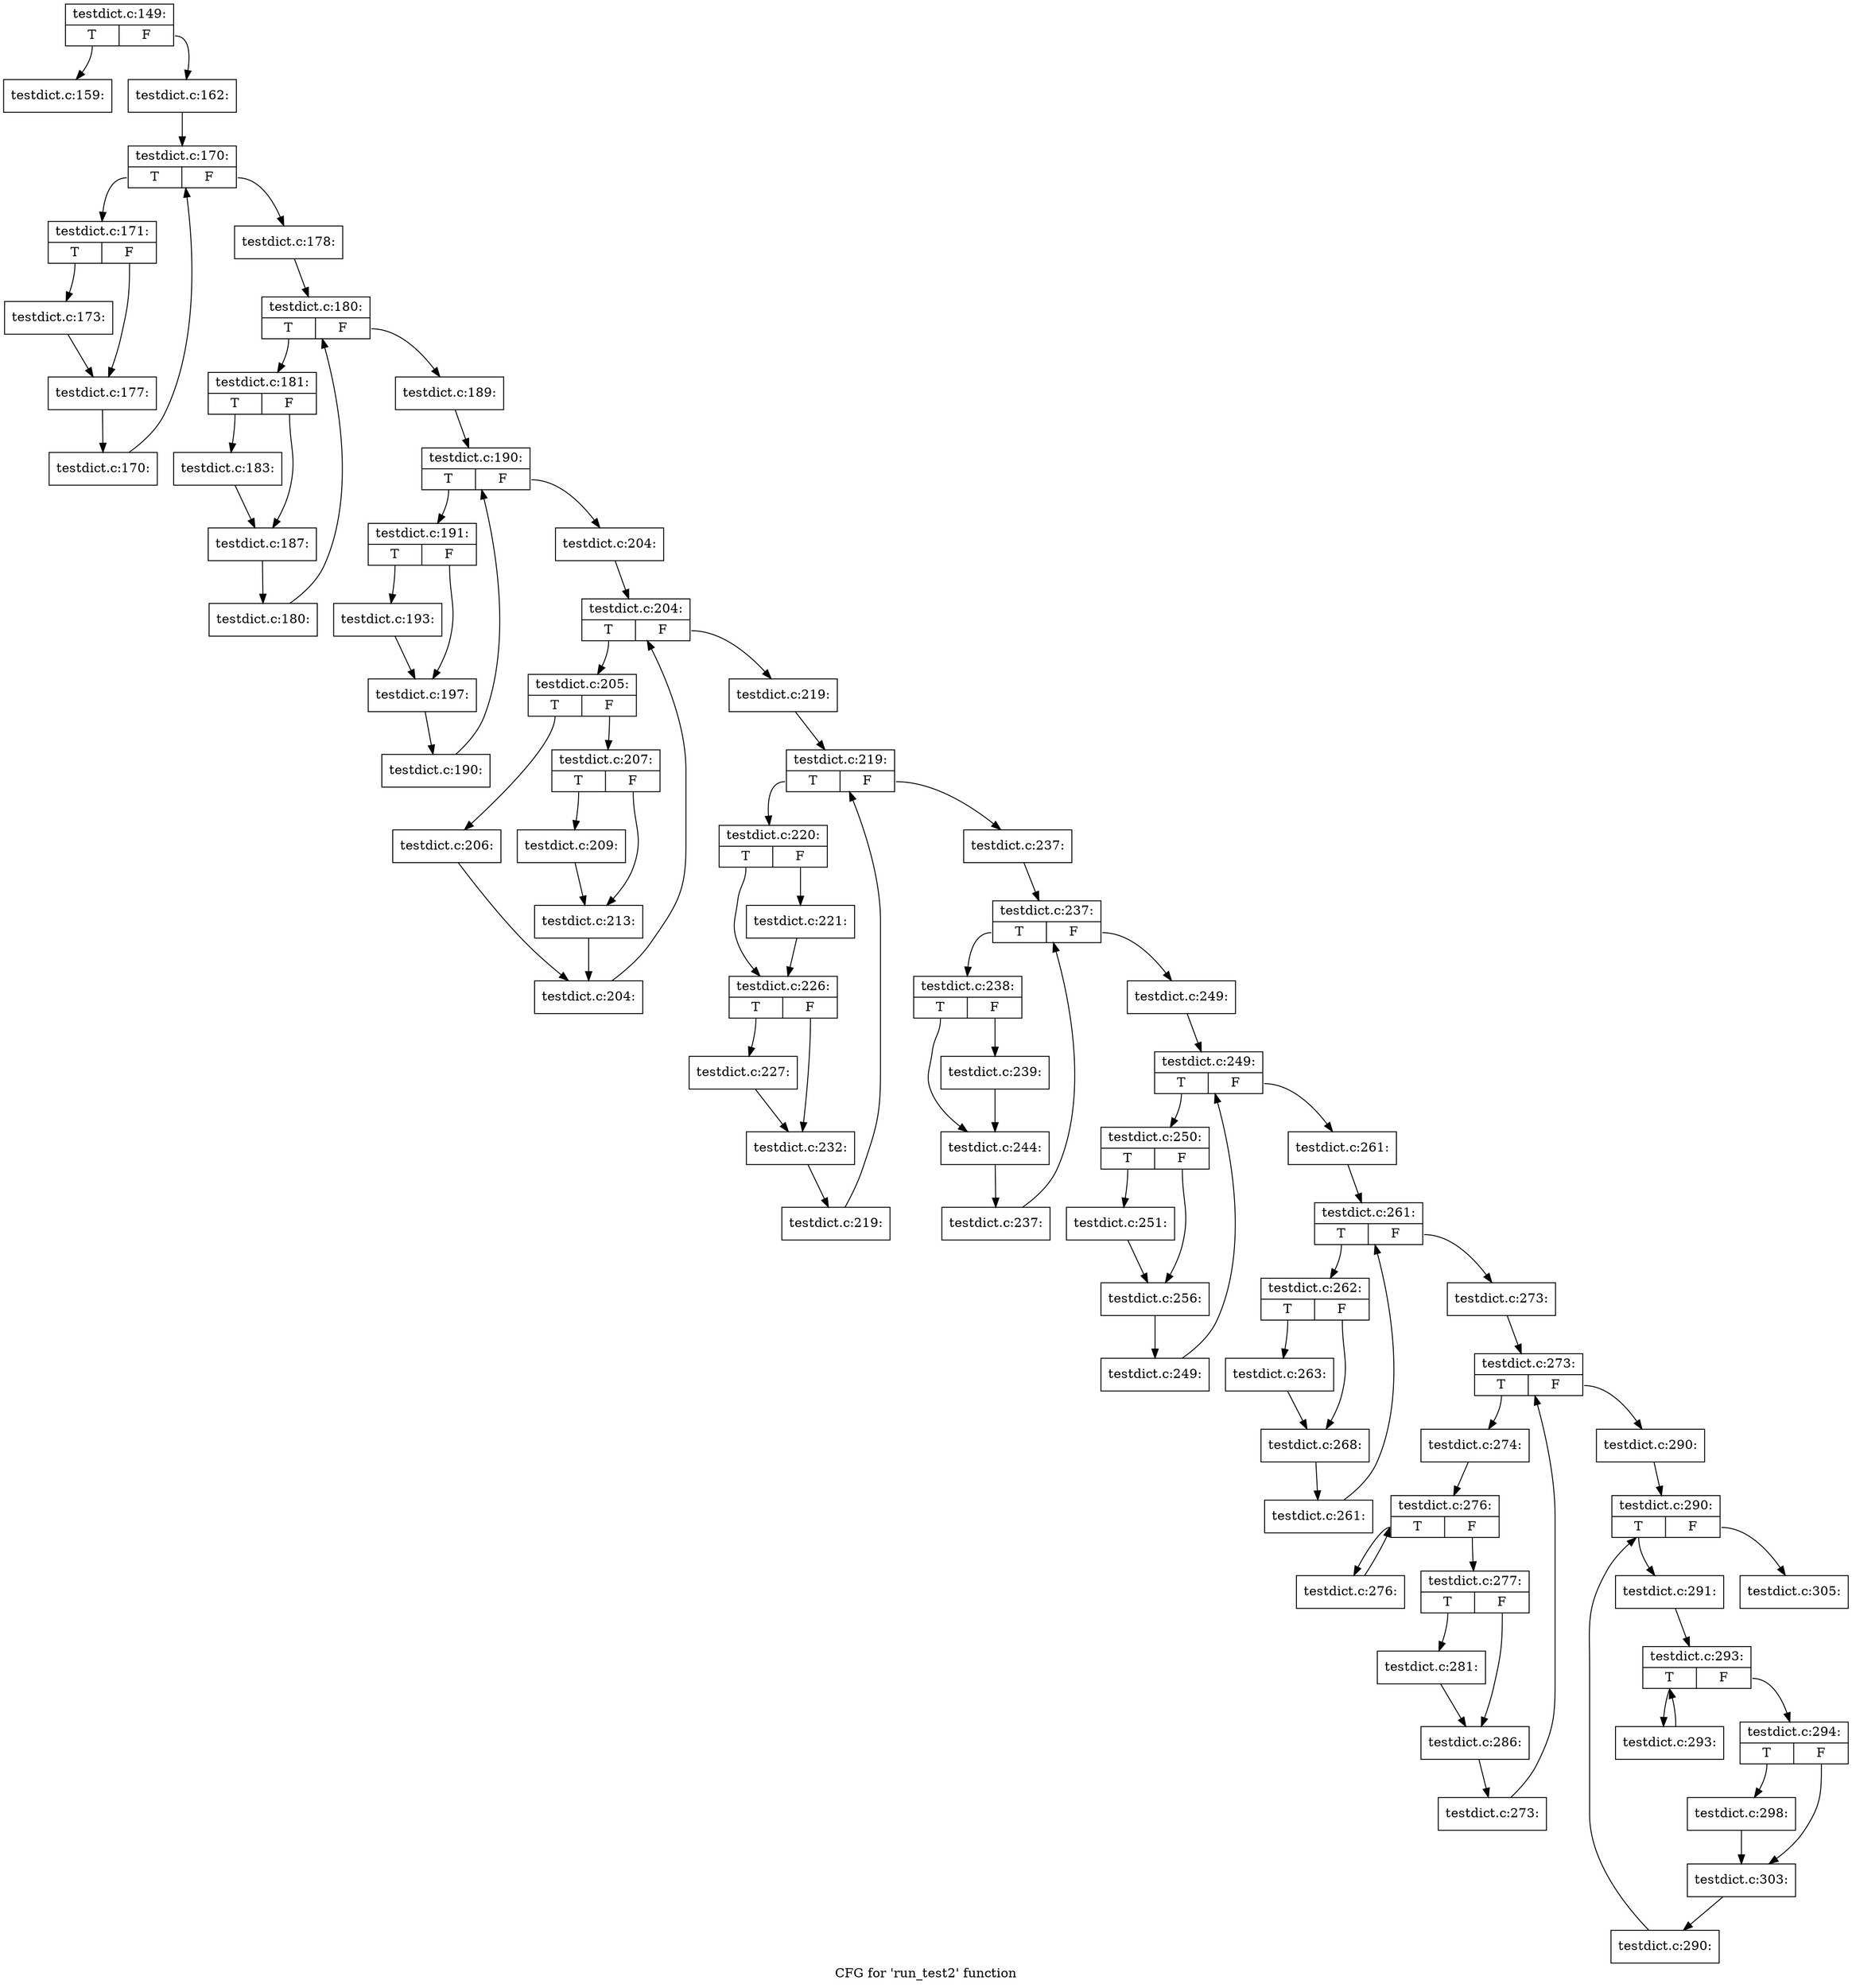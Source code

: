digraph "CFG for 'run_test2' function" {
	label="CFG for 'run_test2' function";

	Node0x48ae3e0 [shape=record,label="{testdict.c:149:|{<s0>T|<s1>F}}"];
	Node0x48ae3e0:s0 -> Node0x4a6ac40;
	Node0x48ae3e0:s1 -> Node0x4a6afd0;
	Node0x4a6ac40 [shape=record,label="{testdict.c:159:}"];
	Node0x4a6afd0 [shape=record,label="{testdict.c:162:}"];
	Node0x4a6afd0 -> Node0x4a6b8a0;
	Node0x4a6b8a0 [shape=record,label="{testdict.c:170:|{<s0>T|<s1>F}}"];
	Node0x4a6b8a0:s0 -> Node0x4a6bb00;
	Node0x4a6b8a0:s1 -> Node0x4a6b4c0;
	Node0x4a6bb00 [shape=record,label="{testdict.c:171:|{<s0>T|<s1>F}}"];
	Node0x4a6bb00:s0 -> Node0x4a6c350;
	Node0x4a6bb00:s1 -> Node0x4a6c3a0;
	Node0x4a6c350 [shape=record,label="{testdict.c:173:}"];
	Node0x4a6c350 -> Node0x4a6c3a0;
	Node0x4a6c3a0 [shape=record,label="{testdict.c:177:}"];
	Node0x4a6c3a0 -> Node0x4a6bab0;
	Node0x4a6bab0 [shape=record,label="{testdict.c:170:}"];
	Node0x4a6bab0 -> Node0x4a6b8a0;
	Node0x4a6b4c0 [shape=record,label="{testdict.c:178:}"];
	Node0x4a6b4c0 -> Node0x4a6d550;
	Node0x4a6d550 [shape=record,label="{testdict.c:180:|{<s0>T|<s1>F}}"];
	Node0x4a6d550:s0 -> Node0x4a6d7b0;
	Node0x4a6d550:s1 -> Node0x4a6d3f0;
	Node0x4a6d7b0 [shape=record,label="{testdict.c:181:|{<s0>T|<s1>F}}"];
	Node0x4a6d7b0:s0 -> Node0x4a6e280;
	Node0x4a6d7b0:s1 -> Node0x4a6e2d0;
	Node0x4a6e280 [shape=record,label="{testdict.c:183:}"];
	Node0x4a6e280 -> Node0x4a6e2d0;
	Node0x4a6e2d0 [shape=record,label="{testdict.c:187:}"];
	Node0x4a6e2d0 -> Node0x4a6d760;
	Node0x4a6d760 [shape=record,label="{testdict.c:180:}"];
	Node0x4a6d760 -> Node0x4a6d550;
	Node0x4a6d3f0 [shape=record,label="{testdict.c:189:}"];
	Node0x4a6d3f0 -> Node0x4a6f670;
	Node0x4a6f670 [shape=record,label="{testdict.c:190:|{<s0>T|<s1>F}}"];
	Node0x4a6f670:s0 -> Node0x4a51f10;
	Node0x4a6f670:s1 -> Node0x4a6f510;
	Node0x4a51f10 [shape=record,label="{testdict.c:191:|{<s0>T|<s1>F}}"];
	Node0x4a51f10:s0 -> Node0x4a70760;
	Node0x4a51f10:s1 -> Node0x4a707b0;
	Node0x4a70760 [shape=record,label="{testdict.c:193:}"];
	Node0x4a70760 -> Node0x4a707b0;
	Node0x4a707b0 [shape=record,label="{testdict.c:197:}"];
	Node0x4a707b0 -> Node0x4a51ec0;
	Node0x4a51ec0 [shape=record,label="{testdict.c:190:}"];
	Node0x4a51ec0 -> Node0x4a6f670;
	Node0x4a6f510 [shape=record,label="{testdict.c:204:}"];
	Node0x4a6f510 -> Node0x4a71a60;
	Node0x4a71a60 [shape=record,label="{testdict.c:204:|{<s0>T|<s1>F}}"];
	Node0x4a71a60:s0 -> Node0x4a71d40;
	Node0x4a71a60:s1 -> Node0x4a718c0;
	Node0x4a71d40 [shape=record,label="{testdict.c:205:|{<s0>T|<s1>F}}"];
	Node0x4a71d40:s0 -> Node0x4a72080;
	Node0x4a71d40:s1 -> Node0x4a720d0;
	Node0x4a72080 [shape=record,label="{testdict.c:206:}"];
	Node0x4a72080 -> Node0x4a71cb0;
	Node0x4a720d0 [shape=record,label="{testdict.c:207:|{<s0>T|<s1>F}}"];
	Node0x4a720d0:s0 -> Node0x4a72ba0;
	Node0x4a720d0:s1 -> Node0x4a72bf0;
	Node0x4a72ba0 [shape=record,label="{testdict.c:209:}"];
	Node0x4a72ba0 -> Node0x4a72bf0;
	Node0x4a72bf0 [shape=record,label="{testdict.c:213:}"];
	Node0x4a72bf0 -> Node0x4a71cb0;
	Node0x4a71cb0 [shape=record,label="{testdict.c:204:}"];
	Node0x4a71cb0 -> Node0x4a71a60;
	Node0x4a718c0 [shape=record,label="{testdict.c:219:}"];
	Node0x4a718c0 -> Node0x4a73cb0;
	Node0x4a73cb0 [shape=record,label="{testdict.c:219:|{<s0>T|<s1>F}}"];
	Node0x4a73cb0:s0 -> Node0x4a73f90;
	Node0x4a73cb0:s1 -> Node0x4a73b10;
	Node0x4a73f90 [shape=record,label="{testdict.c:220:|{<s0>T|<s1>F}}"];
	Node0x4a73f90:s0 -> Node0x4a74320;
	Node0x4a73f90:s1 -> Node0x4a742d0;
	Node0x4a742d0 [shape=record,label="{testdict.c:221:}"];
	Node0x4a742d0 -> Node0x4a74320;
	Node0x4a74320 [shape=record,label="{testdict.c:226:|{<s0>T|<s1>F}}"];
	Node0x4a74320:s0 -> Node0x4a74ff0;
	Node0x4a74320:s1 -> Node0x4a75040;
	Node0x4a74ff0 [shape=record,label="{testdict.c:227:}"];
	Node0x4a74ff0 -> Node0x4a75040;
	Node0x4a75040 [shape=record,label="{testdict.c:232:}"];
	Node0x4a75040 -> Node0x4a73f00;
	Node0x4a73f00 [shape=record,label="{testdict.c:219:}"];
	Node0x4a73f00 -> Node0x4a73cb0;
	Node0x4a73b10 [shape=record,label="{testdict.c:237:}"];
	Node0x4a73b10 -> Node0x4a763e0;
	Node0x4a763e0 [shape=record,label="{testdict.c:237:|{<s0>T|<s1>F}}"];
	Node0x4a763e0:s0 -> Node0x4a766c0;
	Node0x4a763e0:s1 -> Node0x4a76240;
	Node0x4a766c0 [shape=record,label="{testdict.c:238:|{<s0>T|<s1>F}}"];
	Node0x4a766c0:s0 -> Node0x4a76a50;
	Node0x4a766c0:s1 -> Node0x4a76a00;
	Node0x4a76a00 [shape=record,label="{testdict.c:239:}"];
	Node0x4a76a00 -> Node0x4a76a50;
	Node0x4a76a50 [shape=record,label="{testdict.c:244:}"];
	Node0x4a76a50 -> Node0x4a76630;
	Node0x4a76630 [shape=record,label="{testdict.c:237:}"];
	Node0x4a76630 -> Node0x4a763e0;
	Node0x4a76240 [shape=record,label="{testdict.c:249:}"];
	Node0x4a76240 -> Node0x4a77d00;
	Node0x4a77d00 [shape=record,label="{testdict.c:249:|{<s0>T|<s1>F}}"];
	Node0x4a77d00:s0 -> Node0x4a77fe0;
	Node0x4a77d00:s1 -> Node0x4a77b60;
	Node0x4a77fe0 [shape=record,label="{testdict.c:250:|{<s0>T|<s1>F}}"];
	Node0x4a77fe0:s0 -> Node0x4a78320;
	Node0x4a77fe0:s1 -> Node0x4a78370;
	Node0x4a78320 [shape=record,label="{testdict.c:251:}"];
	Node0x4a78320 -> Node0x4a78370;
	Node0x4a78370 [shape=record,label="{testdict.c:256:}"];
	Node0x4a78370 -> Node0x4a77f50;
	Node0x4a77f50 [shape=record,label="{testdict.c:249:}"];
	Node0x4a77f50 -> Node0x4a77d00;
	Node0x4a77b60 [shape=record,label="{testdict.c:261:}"];
	Node0x4a77b60 -> Node0x4a797f0;
	Node0x4a797f0 [shape=record,label="{testdict.c:261:|{<s0>T|<s1>F}}"];
	Node0x4a797f0:s0 -> Node0x4a79ad0;
	Node0x4a797f0:s1 -> Node0x4a79650;
	Node0x4a79ad0 [shape=record,label="{testdict.c:262:|{<s0>T|<s1>F}}"];
	Node0x4a79ad0:s0 -> Node0x4a79e10;
	Node0x4a79ad0:s1 -> Node0x4a79e60;
	Node0x4a79e10 [shape=record,label="{testdict.c:263:}"];
	Node0x4a79e10 -> Node0x4a79e60;
	Node0x4a79e60 [shape=record,label="{testdict.c:268:}"];
	Node0x4a79e60 -> Node0x4a79a40;
	Node0x4a79a40 [shape=record,label="{testdict.c:261:}"];
	Node0x4a79a40 -> Node0x4a797f0;
	Node0x4a79650 [shape=record,label="{testdict.c:273:}"];
	Node0x4a79650 -> Node0x4a7b4f0;
	Node0x4a7b4f0 [shape=record,label="{testdict.c:273:|{<s0>T|<s1>F}}"];
	Node0x4a7b4f0:s0 -> Node0x4a7b7d0;
	Node0x4a7b4f0:s1 -> Node0x4a7b2f0;
	Node0x4a7b7d0 [shape=record,label="{testdict.c:274:}"];
	Node0x4a7b7d0 -> Node0x4a7bed0;
	Node0x4a7bed0 [shape=record,label="{testdict.c:276:|{<s0>T|<s1>F}}"];
	Node0x4a7bed0:s0 -> Node0x4a7c380;
	Node0x4a7bed0:s1 -> Node0x4a7c0f0;
	Node0x4a7c380 [shape=record,label="{testdict.c:276:}"];
	Node0x4a7c380 -> Node0x4a7bed0;
	Node0x4a7c0f0 [shape=record,label="{testdict.c:277:|{<s0>T|<s1>F}}"];
	Node0x4a7c0f0:s0 -> Node0x4a7d0f0;
	Node0x4a7c0f0:s1 -> Node0x4a7d140;
	Node0x4a7d0f0 [shape=record,label="{testdict.c:281:}"];
	Node0x4a7d0f0 -> Node0x4a7d140;
	Node0x4a7d140 [shape=record,label="{testdict.c:286:}"];
	Node0x4a7d140 -> Node0x4a7b740;
	Node0x4a7b740 [shape=record,label="{testdict.c:273:}"];
	Node0x4a7b740 -> Node0x4a7b4f0;
	Node0x4a7b2f0 [shape=record,label="{testdict.c:290:}"];
	Node0x4a7b2f0 -> Node0x4a7e2a0;
	Node0x4a7e2a0 [shape=record,label="{testdict.c:290:|{<s0>T|<s1>F}}"];
	Node0x4a7e2a0:s0 -> Node0x4a7e580;
	Node0x4a7e2a0:s1 -> Node0x4a7e0a0;
	Node0x4a7e580 [shape=record,label="{testdict.c:291:}"];
	Node0x4a7e580 -> Node0x4a7ec80;
	Node0x4a7ec80 [shape=record,label="{testdict.c:293:|{<s0>T|<s1>F}}"];
	Node0x4a7ec80:s0 -> Node0x4a7f0c0;
	Node0x4a7ec80:s1 -> Node0x4a7eea0;
	Node0x4a7f0c0 [shape=record,label="{testdict.c:293:}"];
	Node0x4a7f0c0 -> Node0x4a7ec80;
	Node0x4a7eea0 [shape=record,label="{testdict.c:294:|{<s0>T|<s1>F}}"];
	Node0x4a7eea0:s0 -> Node0x4a7feb0;
	Node0x4a7eea0:s1 -> Node0x4a7ff00;
	Node0x4a7feb0 [shape=record,label="{testdict.c:298:}"];
	Node0x4a7feb0 -> Node0x4a7ff00;
	Node0x4a7ff00 [shape=record,label="{testdict.c:303:}"];
	Node0x4a7ff00 -> Node0x4a7e4f0;
	Node0x4a7e4f0 [shape=record,label="{testdict.c:290:}"];
	Node0x4a7e4f0 -> Node0x4a7e2a0;
	Node0x4a7e0a0 [shape=record,label="{testdict.c:305:}"];
}
